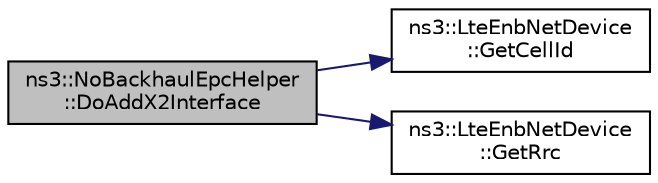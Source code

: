 digraph "ns3::NoBackhaulEpcHelper::DoAddX2Interface"
{
 // LATEX_PDF_SIZE
  edge [fontname="Helvetica",fontsize="10",labelfontname="Helvetica",labelfontsize="10"];
  node [fontname="Helvetica",fontsize="10",shape=record];
  rankdir="LR";
  Node1 [label="ns3::NoBackhaulEpcHelper\l::DoAddX2Interface",height=0.2,width=0.4,color="black", fillcolor="grey75", style="filled", fontcolor="black",tooltip="DoAddX2Interface: Call AddX2Interface on top of the Enb device pointers."];
  Node1 -> Node2 [color="midnightblue",fontsize="10",style="solid",fontname="Helvetica"];
  Node2 [label="ns3::LteEnbNetDevice\l::GetCellId",height=0.2,width=0.4,color="black", fillcolor="white", style="filled",URL="$classns3_1_1_lte_enb_net_device.html#af8327c717527f8a70838fa95becc2adb",tooltip=" "];
  Node1 -> Node3 [color="midnightblue",fontsize="10",style="solid",fontname="Helvetica"];
  Node3 [label="ns3::LteEnbNetDevice\l::GetRrc",height=0.2,width=0.4,color="black", fillcolor="white", style="filled",URL="$classns3_1_1_lte_enb_net_device.html#a7f13136ed88d218448df94cac4748cdd",tooltip=" "];
}

